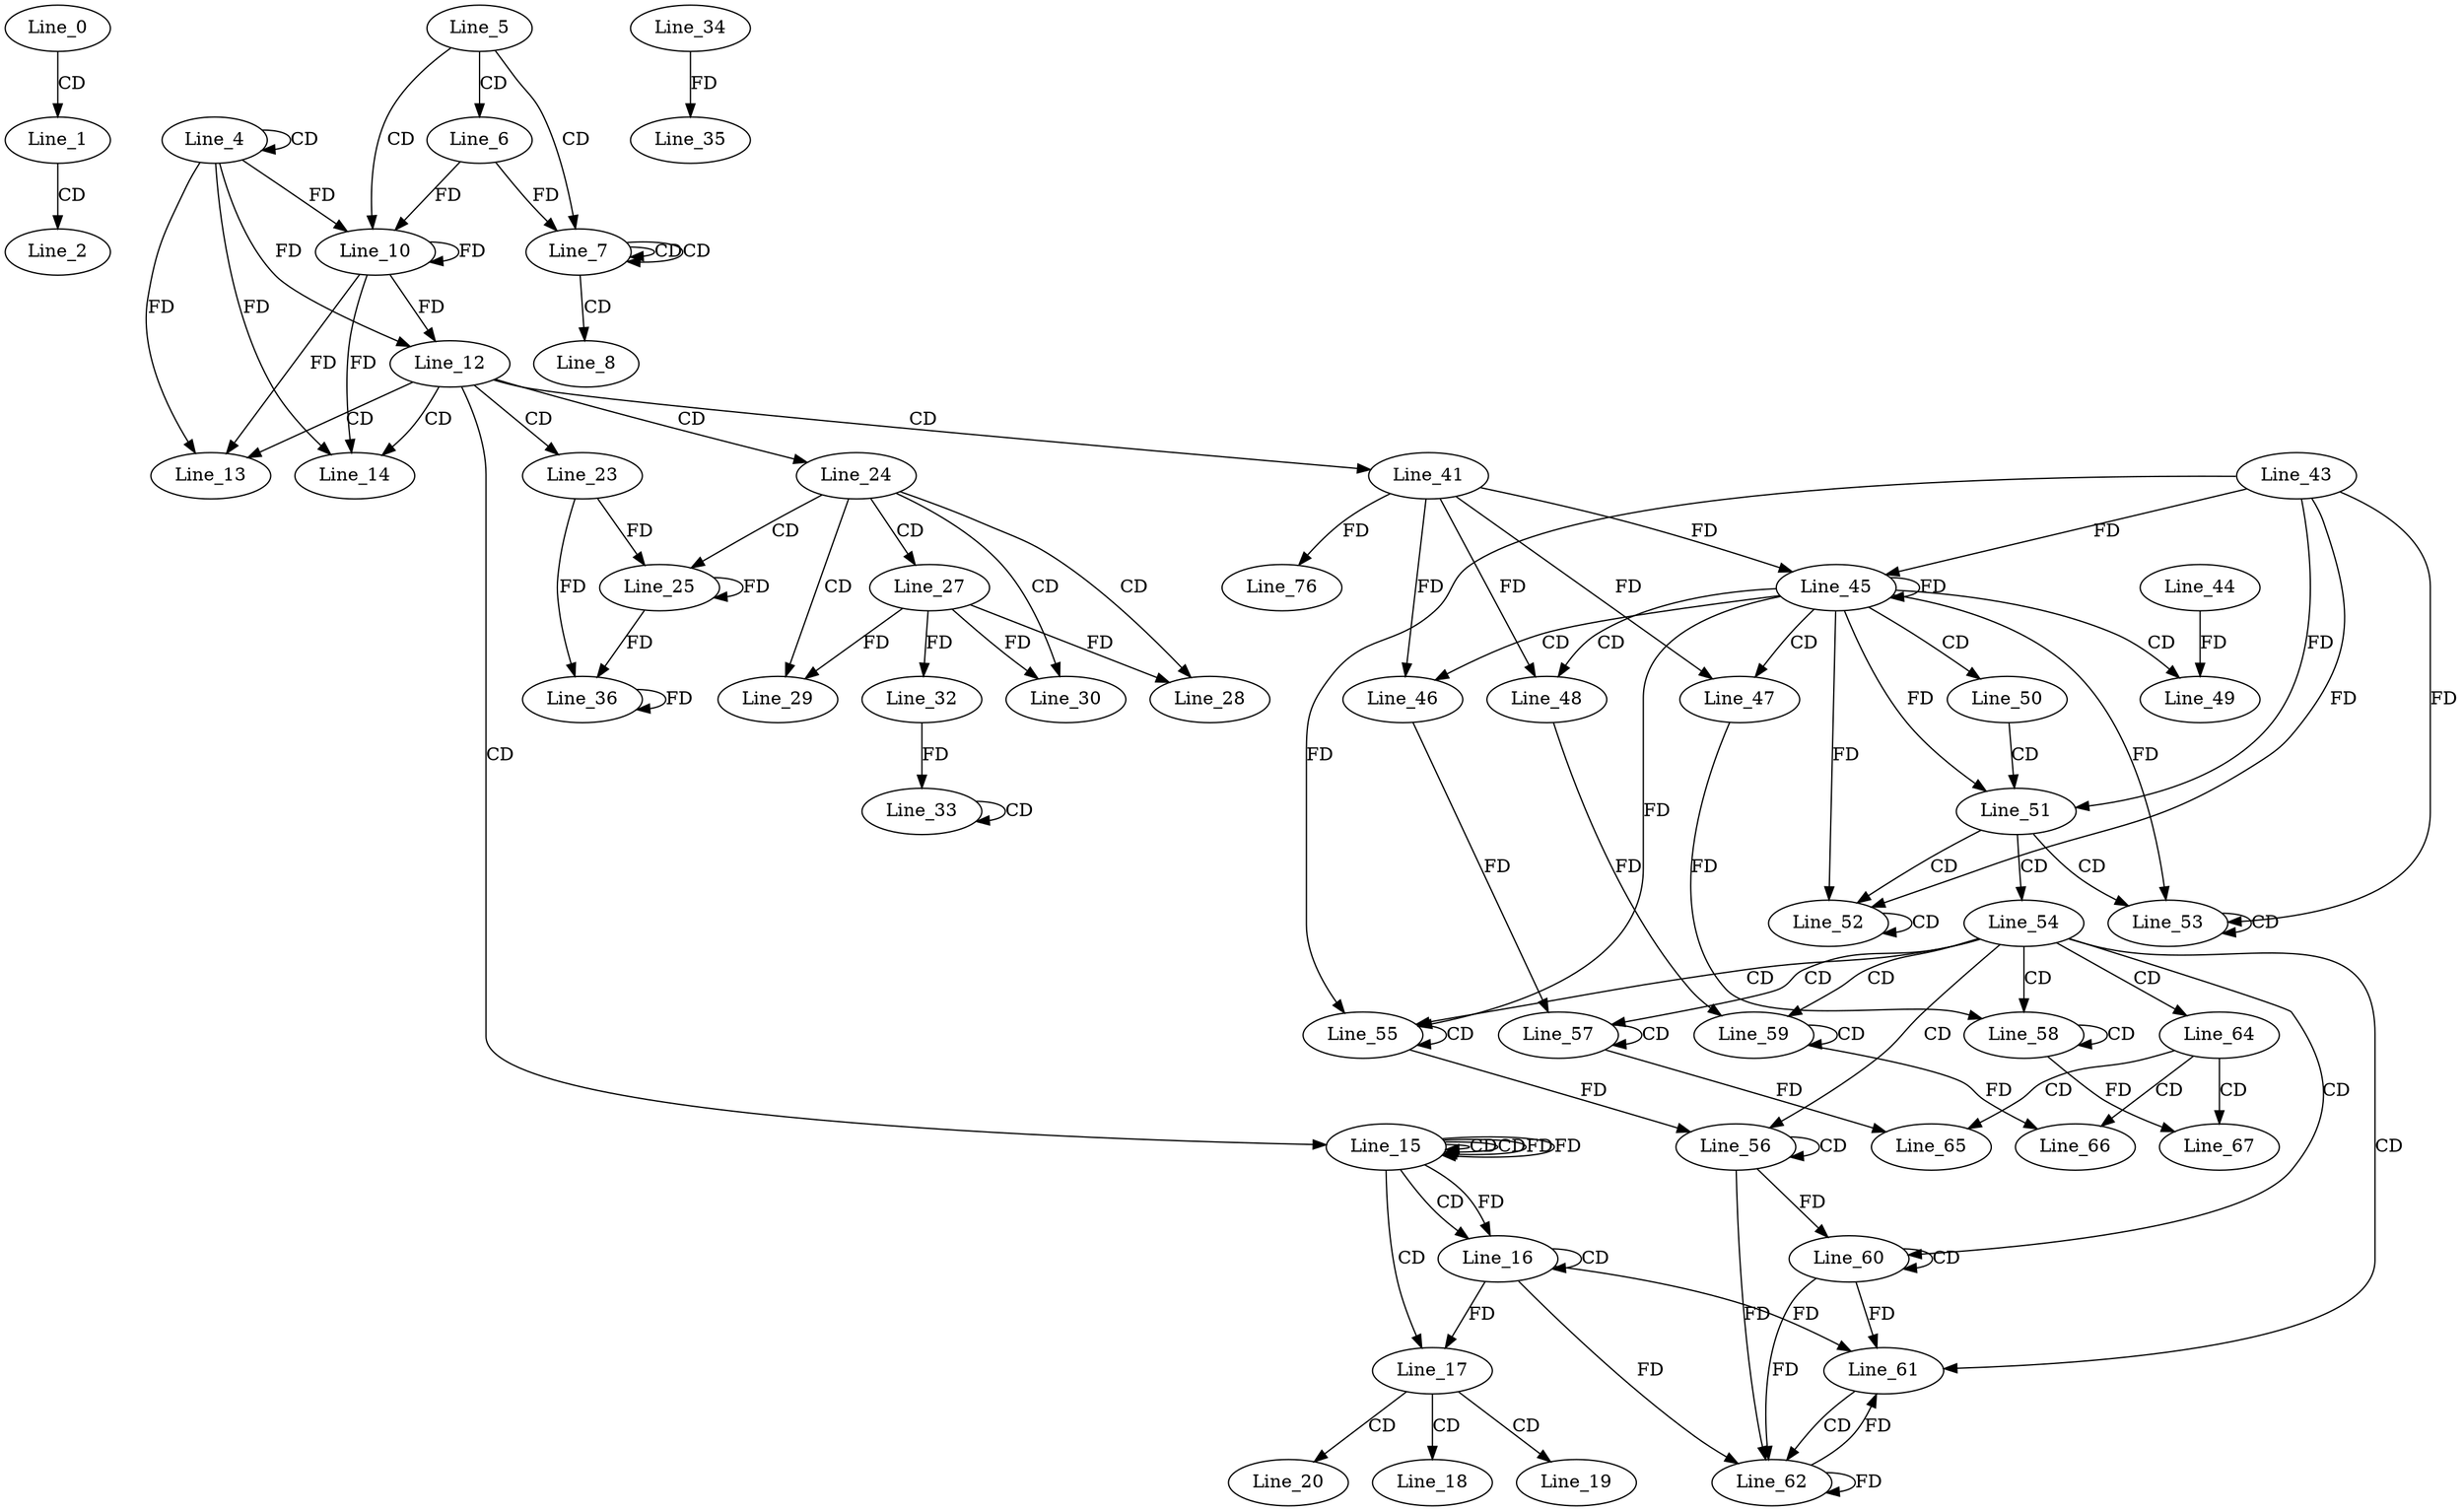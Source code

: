 digraph G {
  Line_0;
  Line_1;
  Line_2;
  Line_4;
  Line_4;
  Line_5;
  Line_6;
  Line_7;
  Line_7;
  Line_7;
  Line_8;
  Line_10;
  Line_10;
  Line_12;
  Line_13;
  Line_14;
  Line_15;
  Line_15;
  Line_15;
  Line_15;
  Line_16;
  Line_16;
  Line_17;
  Line_18;
  Line_19;
  Line_20;
  Line_23;
  Line_24;
  Line_25;
  Line_27;
  Line_28;
  Line_29;
  Line_30;
  Line_32;
  Line_33;
  Line_33;
  Line_32;
  Line_34;
  Line_35;
  Line_36;
  Line_41;
  Line_45;
  Line_43;
  Line_45;
  Line_45;
  Line_46;
  Line_46;
  Line_47;
  Line_47;
  Line_48;
  Line_48;
  Line_49;
  Line_44;
  Line_50;
  Line_51;
  Line_51;
  Line_52;
  Line_52;
  Line_53;
  Line_53;
  Line_54;
  Line_55;
  Line_55;
  Line_56;
  Line_56;
  Line_57;
  Line_57;
  Line_57;
  Line_58;
  Line_58;
  Line_58;
  Line_59;
  Line_59;
  Line_59;
  Line_60;
  Line_60;
  Line_61;
  Line_62;
  Line_62;
  Line_64;
  Line_65;
  Line_66;
  Line_67;
  Line_76;
  Line_0 -> Line_1 [ label="CD" ];
  Line_1 -> Line_2 [ label="CD" ];
  Line_4 -> Line_4 [ label="CD" ];
  Line_5 -> Line_6 [ label="CD" ];
  Line_5 -> Line_7 [ label="CD" ];
  Line_7 -> Line_7 [ label="CD" ];
  Line_7 -> Line_7 [ label="CD" ];
  Line_6 -> Line_7 [ label="FD" ];
  Line_7 -> Line_8 [ label="CD" ];
  Line_5 -> Line_10 [ label="CD" ];
  Line_4 -> Line_10 [ label="FD" ];
  Line_10 -> Line_10 [ label="FD" ];
  Line_6 -> Line_10 [ label="FD" ];
  Line_4 -> Line_12 [ label="FD" ];
  Line_10 -> Line_12 [ label="FD" ];
  Line_12 -> Line_13 [ label="CD" ];
  Line_4 -> Line_13 [ label="FD" ];
  Line_10 -> Line_13 [ label="FD" ];
  Line_12 -> Line_14 [ label="CD" ];
  Line_4 -> Line_14 [ label="FD" ];
  Line_10 -> Line_14 [ label="FD" ];
  Line_12 -> Line_15 [ label="CD" ];
  Line_15 -> Line_15 [ label="CD" ];
  Line_15 -> Line_15 [ label="CD" ];
  Line_15 -> Line_15 [ label="FD" ];
  Line_15 -> Line_16 [ label="CD" ];
  Line_16 -> Line_16 [ label="CD" ];
  Line_15 -> Line_16 [ label="FD" ];
  Line_15 -> Line_17 [ label="CD" ];
  Line_16 -> Line_17 [ label="FD" ];
  Line_17 -> Line_18 [ label="CD" ];
  Line_17 -> Line_19 [ label="CD" ];
  Line_17 -> Line_20 [ label="CD" ];
  Line_12 -> Line_23 [ label="CD" ];
  Line_12 -> Line_24 [ label="CD" ];
  Line_24 -> Line_25 [ label="CD" ];
  Line_23 -> Line_25 [ label="FD" ];
  Line_25 -> Line_25 [ label="FD" ];
  Line_24 -> Line_27 [ label="CD" ];
  Line_24 -> Line_28 [ label="CD" ];
  Line_27 -> Line_28 [ label="FD" ];
  Line_24 -> Line_29 [ label="CD" ];
  Line_27 -> Line_29 [ label="FD" ];
  Line_24 -> Line_30 [ label="CD" ];
  Line_27 -> Line_30 [ label="FD" ];
  Line_27 -> Line_32 [ label="FD" ];
  Line_33 -> Line_33 [ label="CD" ];
  Line_32 -> Line_33 [ label="FD" ];
  Line_34 -> Line_35 [ label="FD" ];
  Line_23 -> Line_36 [ label="FD" ];
  Line_25 -> Line_36 [ label="FD" ];
  Line_36 -> Line_36 [ label="FD" ];
  Line_12 -> Line_41 [ label="CD" ];
  Line_45 -> Line_45 [ label="FD" ];
  Line_43 -> Line_45 [ label="FD" ];
  Line_41 -> Line_45 [ label="FD" ];
  Line_45 -> Line_46 [ label="CD" ];
  Line_41 -> Line_46 [ label="FD" ];
  Line_45 -> Line_47 [ label="CD" ];
  Line_41 -> Line_47 [ label="FD" ];
  Line_45 -> Line_48 [ label="CD" ];
  Line_41 -> Line_48 [ label="FD" ];
  Line_45 -> Line_49 [ label="CD" ];
  Line_44 -> Line_49 [ label="FD" ];
  Line_45 -> Line_50 [ label="CD" ];
  Line_50 -> Line_51 [ label="CD" ];
  Line_45 -> Line_51 [ label="FD" ];
  Line_43 -> Line_51 [ label="FD" ];
  Line_51 -> Line_52 [ label="CD" ];
  Line_52 -> Line_52 [ label="CD" ];
  Line_45 -> Line_52 [ label="FD" ];
  Line_43 -> Line_52 [ label="FD" ];
  Line_51 -> Line_53 [ label="CD" ];
  Line_53 -> Line_53 [ label="CD" ];
  Line_45 -> Line_53 [ label="FD" ];
  Line_43 -> Line_53 [ label="FD" ];
  Line_51 -> Line_54 [ label="CD" ];
  Line_54 -> Line_55 [ label="CD" ];
  Line_55 -> Line_55 [ label="CD" ];
  Line_45 -> Line_55 [ label="FD" ];
  Line_43 -> Line_55 [ label="FD" ];
  Line_54 -> Line_56 [ label="CD" ];
  Line_56 -> Line_56 [ label="CD" ];
  Line_55 -> Line_56 [ label="FD" ];
  Line_54 -> Line_57 [ label="CD" ];
  Line_57 -> Line_57 [ label="CD" ];
  Line_46 -> Line_57 [ label="FD" ];
  Line_54 -> Line_58 [ label="CD" ];
  Line_58 -> Line_58 [ label="CD" ];
  Line_47 -> Line_58 [ label="FD" ];
  Line_54 -> Line_59 [ label="CD" ];
  Line_59 -> Line_59 [ label="CD" ];
  Line_48 -> Line_59 [ label="FD" ];
  Line_54 -> Line_60 [ label="CD" ];
  Line_60 -> Line_60 [ label="CD" ];
  Line_56 -> Line_60 [ label="FD" ];
  Line_54 -> Line_61 [ label="CD" ];
  Line_60 -> Line_61 [ label="FD" ];
  Line_16 -> Line_61 [ label="FD" ];
  Line_61 -> Line_62 [ label="CD" ];
  Line_60 -> Line_62 [ label="FD" ];
  Line_62 -> Line_62 [ label="FD" ];
  Line_16 -> Line_62 [ label="FD" ];
  Line_56 -> Line_62 [ label="FD" ];
  Line_54 -> Line_64 [ label="CD" ];
  Line_64 -> Line_65 [ label="CD" ];
  Line_57 -> Line_65 [ label="FD" ];
  Line_64 -> Line_66 [ label="CD" ];
  Line_59 -> Line_66 [ label="FD" ];
  Line_64 -> Line_67 [ label="CD" ];
  Line_58 -> Line_67 [ label="FD" ];
  Line_41 -> Line_76 [ label="FD" ];
  Line_15 -> Line_15 [ label="FD" ];
  Line_62 -> Line_61 [ label="FD" ];
}
